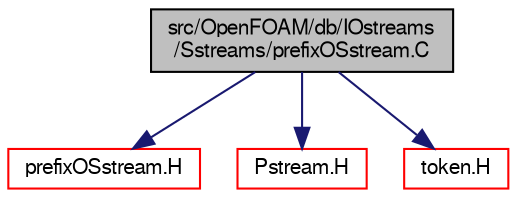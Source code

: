 digraph "src/OpenFOAM/db/IOstreams/Sstreams/prefixOSstream.C"
{
  bgcolor="transparent";
  edge [fontname="FreeSans",fontsize="10",labelfontname="FreeSans",labelfontsize="10"];
  node [fontname="FreeSans",fontsize="10",shape=record];
  Node0 [label="src/OpenFOAM/db/IOstreams\l/Sstreams/prefixOSstream.C",height=0.2,width=0.4,color="black", fillcolor="grey75", style="filled", fontcolor="black"];
  Node0 -> Node1 [color="midnightblue",fontsize="10",style="solid",fontname="FreeSans"];
  Node1 [label="prefixOSstream.H",height=0.2,width=0.4,color="red",URL="$a09191.html"];
  Node0 -> Node36 [color="midnightblue",fontsize="10",style="solid",fontname="FreeSans"];
  Node36 [label="Pstream.H",height=0.2,width=0.4,color="red",URL="$a09134.html"];
  Node0 -> Node71 [color="midnightblue",fontsize="10",style="solid",fontname="FreeSans"];
  Node71 [label="token.H",height=0.2,width=0.4,color="red",URL="$a09221.html"];
}
